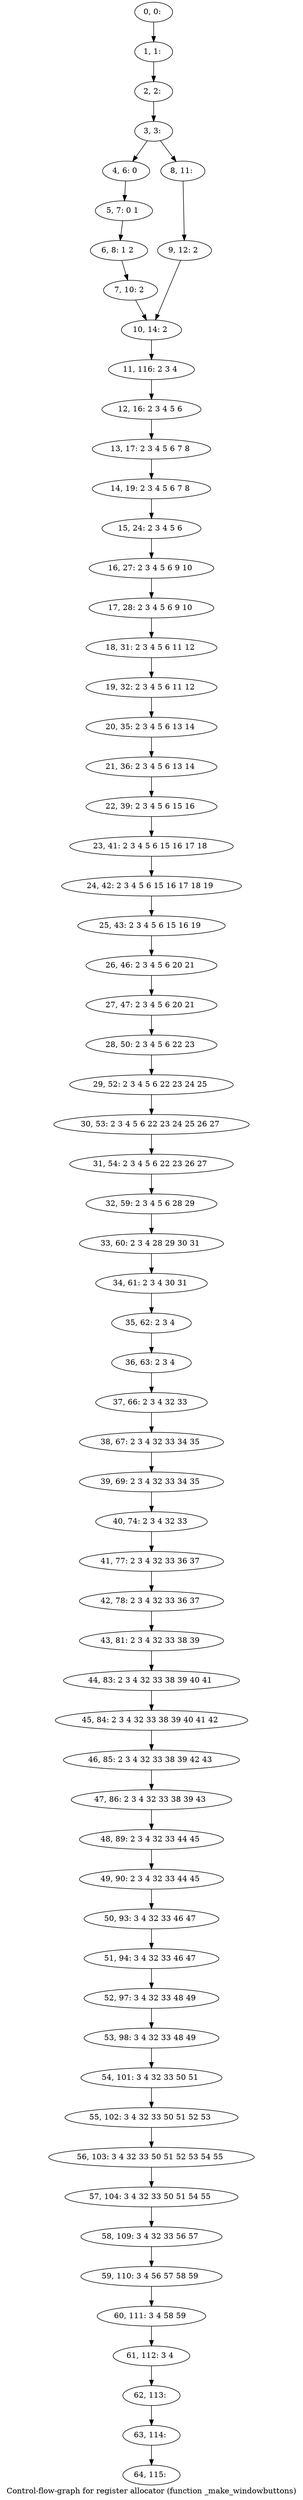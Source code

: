 digraph G {
graph [label="Control-flow-graph for register allocator (function _make_windowbuttons)"]
0[label="0, 0: "];
1[label="1, 1: "];
2[label="2, 2: "];
3[label="3, 3: "];
4[label="4, 6: 0 "];
5[label="5, 7: 0 1 "];
6[label="6, 8: 1 2 "];
7[label="7, 10: 2 "];
8[label="8, 11: "];
9[label="9, 12: 2 "];
10[label="10, 14: 2 "];
11[label="11, 116: 2 3 4 "];
12[label="12, 16: 2 3 4 5 6 "];
13[label="13, 17: 2 3 4 5 6 7 8 "];
14[label="14, 19: 2 3 4 5 6 7 8 "];
15[label="15, 24: 2 3 4 5 6 "];
16[label="16, 27: 2 3 4 5 6 9 10 "];
17[label="17, 28: 2 3 4 5 6 9 10 "];
18[label="18, 31: 2 3 4 5 6 11 12 "];
19[label="19, 32: 2 3 4 5 6 11 12 "];
20[label="20, 35: 2 3 4 5 6 13 14 "];
21[label="21, 36: 2 3 4 5 6 13 14 "];
22[label="22, 39: 2 3 4 5 6 15 16 "];
23[label="23, 41: 2 3 4 5 6 15 16 17 18 "];
24[label="24, 42: 2 3 4 5 6 15 16 17 18 19 "];
25[label="25, 43: 2 3 4 5 6 15 16 19 "];
26[label="26, 46: 2 3 4 5 6 20 21 "];
27[label="27, 47: 2 3 4 5 6 20 21 "];
28[label="28, 50: 2 3 4 5 6 22 23 "];
29[label="29, 52: 2 3 4 5 6 22 23 24 25 "];
30[label="30, 53: 2 3 4 5 6 22 23 24 25 26 27 "];
31[label="31, 54: 2 3 4 5 6 22 23 26 27 "];
32[label="32, 59: 2 3 4 5 6 28 29 "];
33[label="33, 60: 2 3 4 28 29 30 31 "];
34[label="34, 61: 2 3 4 30 31 "];
35[label="35, 62: 2 3 4 "];
36[label="36, 63: 2 3 4 "];
37[label="37, 66: 2 3 4 32 33 "];
38[label="38, 67: 2 3 4 32 33 34 35 "];
39[label="39, 69: 2 3 4 32 33 34 35 "];
40[label="40, 74: 2 3 4 32 33 "];
41[label="41, 77: 2 3 4 32 33 36 37 "];
42[label="42, 78: 2 3 4 32 33 36 37 "];
43[label="43, 81: 2 3 4 32 33 38 39 "];
44[label="44, 83: 2 3 4 32 33 38 39 40 41 "];
45[label="45, 84: 2 3 4 32 33 38 39 40 41 42 "];
46[label="46, 85: 2 3 4 32 33 38 39 42 43 "];
47[label="47, 86: 2 3 4 32 33 38 39 43 "];
48[label="48, 89: 2 3 4 32 33 44 45 "];
49[label="49, 90: 2 3 4 32 33 44 45 "];
50[label="50, 93: 3 4 32 33 46 47 "];
51[label="51, 94: 3 4 32 33 46 47 "];
52[label="52, 97: 3 4 32 33 48 49 "];
53[label="53, 98: 3 4 32 33 48 49 "];
54[label="54, 101: 3 4 32 33 50 51 "];
55[label="55, 102: 3 4 32 33 50 51 52 53 "];
56[label="56, 103: 3 4 32 33 50 51 52 53 54 55 "];
57[label="57, 104: 3 4 32 33 50 51 54 55 "];
58[label="58, 109: 3 4 32 33 56 57 "];
59[label="59, 110: 3 4 56 57 58 59 "];
60[label="60, 111: 3 4 58 59 "];
61[label="61, 112: 3 4 "];
62[label="62, 113: "];
63[label="63, 114: "];
64[label="64, 115: "];
0->1 ;
1->2 ;
2->3 ;
3->4 ;
3->8 ;
4->5 ;
5->6 ;
6->7 ;
7->10 ;
8->9 ;
9->10 ;
10->11 ;
11->12 ;
12->13 ;
13->14 ;
14->15 ;
15->16 ;
16->17 ;
17->18 ;
18->19 ;
19->20 ;
20->21 ;
21->22 ;
22->23 ;
23->24 ;
24->25 ;
25->26 ;
26->27 ;
27->28 ;
28->29 ;
29->30 ;
30->31 ;
31->32 ;
32->33 ;
33->34 ;
34->35 ;
35->36 ;
36->37 ;
37->38 ;
38->39 ;
39->40 ;
40->41 ;
41->42 ;
42->43 ;
43->44 ;
44->45 ;
45->46 ;
46->47 ;
47->48 ;
48->49 ;
49->50 ;
50->51 ;
51->52 ;
52->53 ;
53->54 ;
54->55 ;
55->56 ;
56->57 ;
57->58 ;
58->59 ;
59->60 ;
60->61 ;
61->62 ;
62->63 ;
63->64 ;
}
